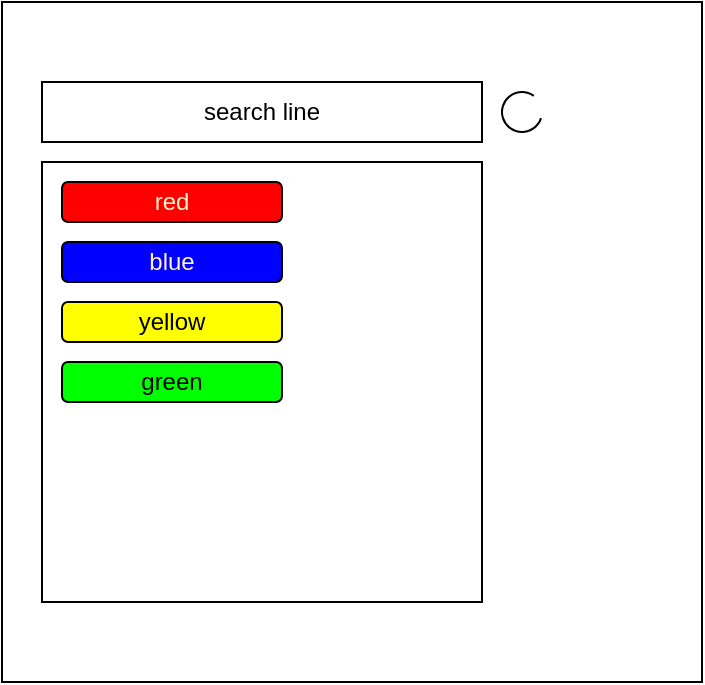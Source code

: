 <mxfile version="14.7.2" type="device"><diagram id="uWuW409hoAHymlPicuLc" name="Page-1"><mxGraphModel dx="539" dy="300" grid="1" gridSize="10" guides="1" tooltips="1" connect="1" arrows="1" fold="1" page="1" pageScale="1" pageWidth="850" pageHeight="1100" math="0" shadow="0"><root><mxCell id="0"/><mxCell id="1" parent="0"/><mxCell id="PrLsOIUht6ZncBcVQcgq-1" value="" style="rounded=0;whiteSpace=wrap;html=1;" vertex="1" parent="1"><mxGeometry x="210" y="90" width="350" height="340" as="geometry"/></mxCell><mxCell id="PrLsOIUht6ZncBcVQcgq-3" value="search line" style="rounded=0;whiteSpace=wrap;html=1;" vertex="1" parent="1"><mxGeometry x="230" y="130" width="220" height="30" as="geometry"/></mxCell><mxCell id="PrLsOIUht6ZncBcVQcgq-4" value="&lt;br&gt;" style="whiteSpace=wrap;html=1;aspect=fixed;" vertex="1" parent="1"><mxGeometry x="230" y="170" width="220" height="220" as="geometry"/></mxCell><mxCell id="PrLsOIUht6ZncBcVQcgq-6" value="&lt;font color=&quot;#fff2cc&quot;&gt;red&lt;/font&gt;" style="rounded=1;whiteSpace=wrap;html=1;fillColor=#FF0000;" vertex="1" parent="1"><mxGeometry x="240" y="180" width="110" height="20" as="geometry"/></mxCell><mxCell id="PrLsOIUht6ZncBcVQcgq-7" value="&lt;font color=&quot;#fff2cc&quot;&gt;blue&lt;/font&gt;" style="rounded=1;whiteSpace=wrap;html=1;fillColor=#0000FF;" vertex="1" parent="1"><mxGeometry x="240" y="210" width="110" height="20" as="geometry"/></mxCell><mxCell id="PrLsOIUht6ZncBcVQcgq-8" value="yellow" style="rounded=1;whiteSpace=wrap;html=1;fillColor=#FFFF00;" vertex="1" parent="1"><mxGeometry x="240" y="240" width="110" height="20" as="geometry"/></mxCell><mxCell id="PrLsOIUht6ZncBcVQcgq-9" value="green" style="rounded=1;whiteSpace=wrap;html=1;fillColor=#00FF00;" vertex="1" parent="1"><mxGeometry x="240" y="270" width="110" height="20" as="geometry"/></mxCell><mxCell id="PrLsOIUht6ZncBcVQcgq-11" value="" style="verticalLabelPosition=bottom;verticalAlign=top;html=1;shape=mxgraph.basic.arc;startAngle=0.3;endAngle=0.1;fillColor=#00FF00;" vertex="1" parent="1"><mxGeometry x="460" y="135" width="20" height="20" as="geometry"/></mxCell></root></mxGraphModel></diagram></mxfile>